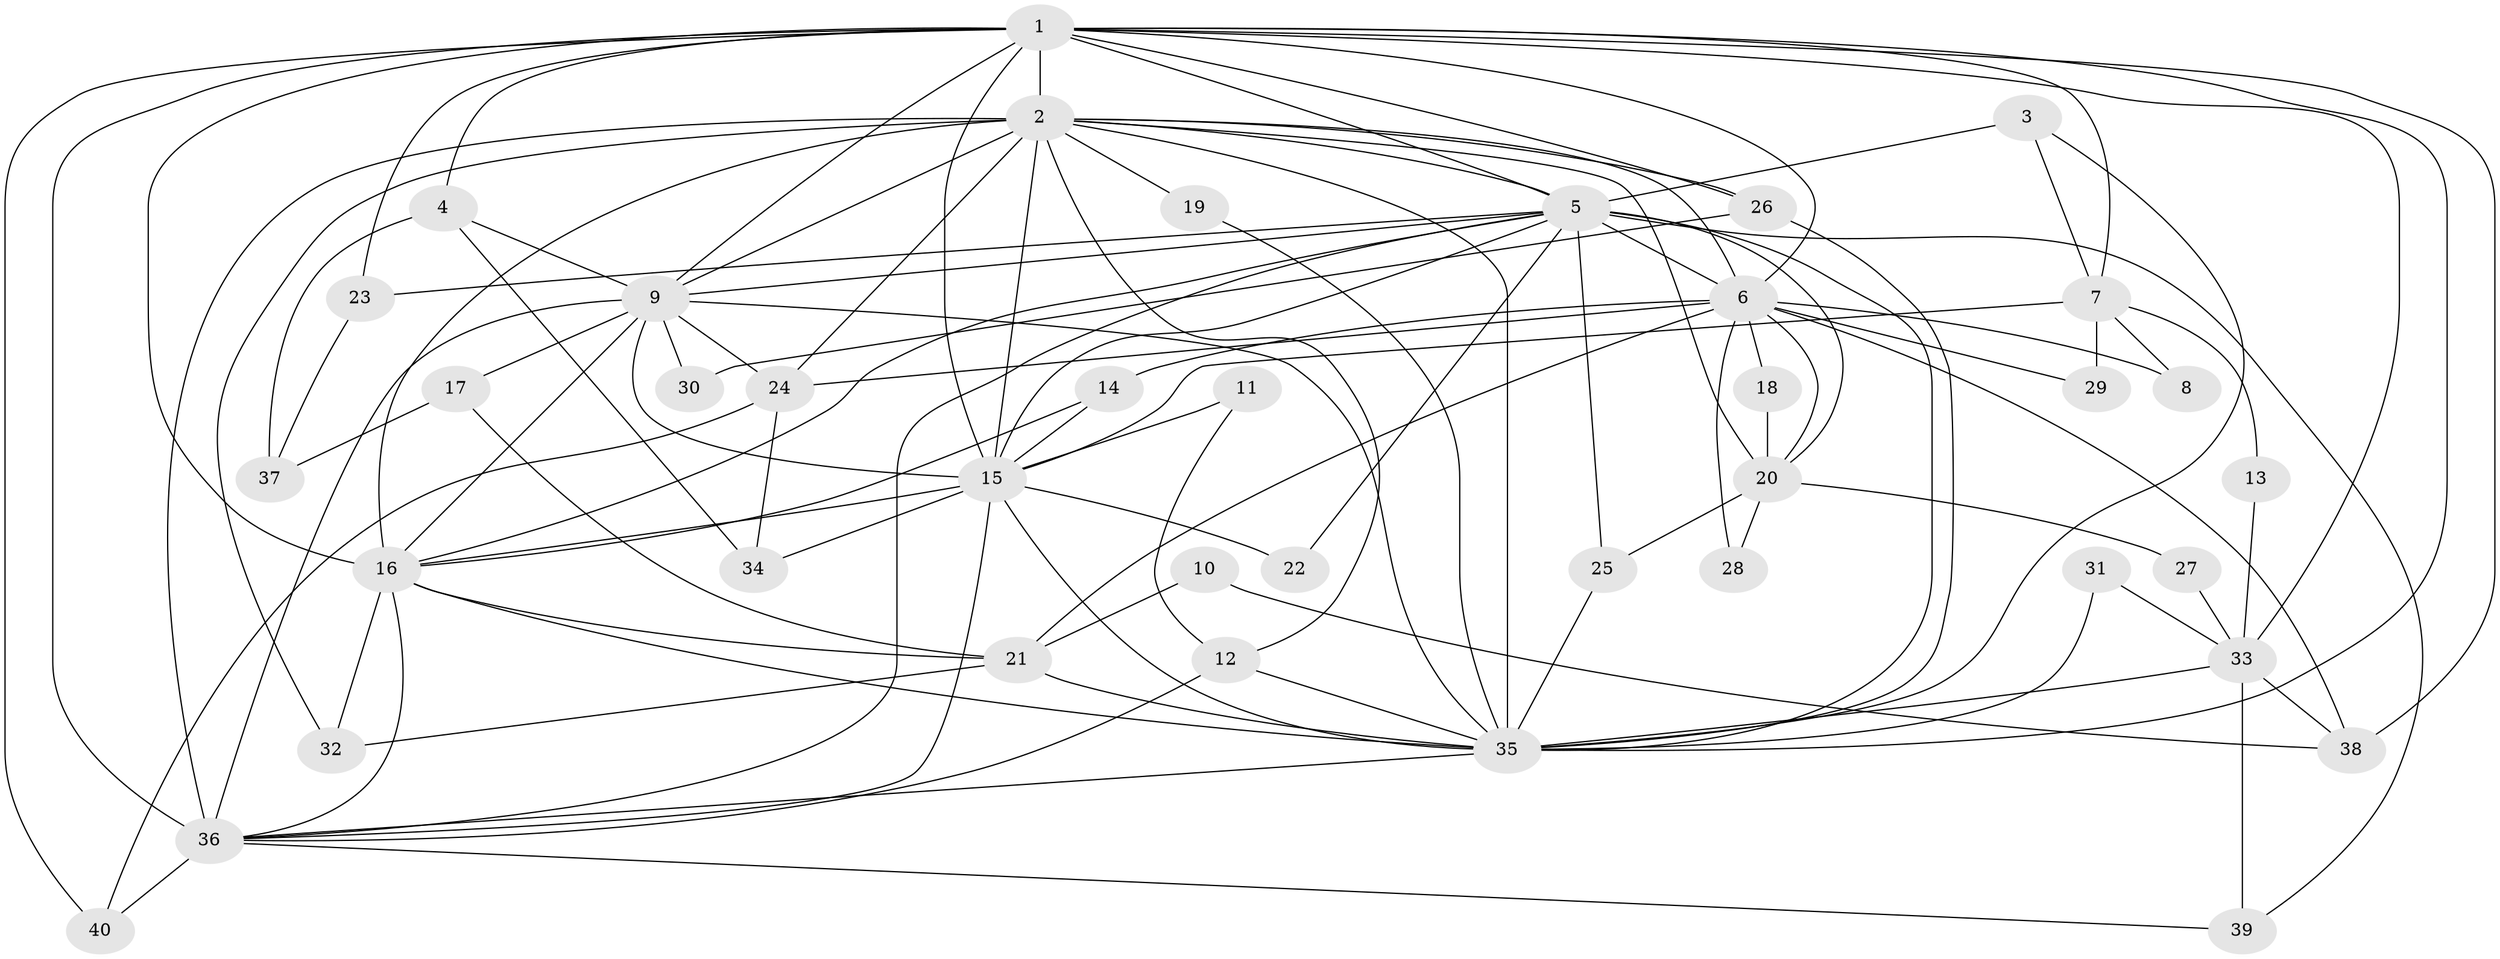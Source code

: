 // original degree distribution, {18: 0.015151515151515152, 13: 0.030303030303030304, 10: 0.030303030303030304, 19: 0.015151515151515152, 14: 0.015151515151515152, 15: 0.015151515151515152, 17: 0.015151515151515152, 11: 0.015151515151515152, 20: 0.015151515151515152, 3: 0.18181818181818182, 4: 0.09090909090909091, 2: 0.48484848484848486, 7: 0.030303030303030304, 6: 0.015151515151515152, 5: 0.030303030303030304}
// Generated by graph-tools (version 1.1) at 2025/36/03/04/25 23:36:22]
// undirected, 40 vertices, 107 edges
graph export_dot {
  node [color=gray90,style=filled];
  1;
  2;
  3;
  4;
  5;
  6;
  7;
  8;
  9;
  10;
  11;
  12;
  13;
  14;
  15;
  16;
  17;
  18;
  19;
  20;
  21;
  22;
  23;
  24;
  25;
  26;
  27;
  28;
  29;
  30;
  31;
  32;
  33;
  34;
  35;
  36;
  37;
  38;
  39;
  40;
  1 -- 2 [weight=4.0];
  1 -- 4 [weight=1.0];
  1 -- 5 [weight=2.0];
  1 -- 6 [weight=1.0];
  1 -- 7 [weight=1.0];
  1 -- 9 [weight=2.0];
  1 -- 15 [weight=3.0];
  1 -- 16 [weight=3.0];
  1 -- 23 [weight=1.0];
  1 -- 26 [weight=1.0];
  1 -- 33 [weight=1.0];
  1 -- 35 [weight=2.0];
  1 -- 36 [weight=2.0];
  1 -- 38 [weight=2.0];
  1 -- 40 [weight=1.0];
  2 -- 5 [weight=3.0];
  2 -- 6 [weight=1.0];
  2 -- 9 [weight=3.0];
  2 -- 12 [weight=1.0];
  2 -- 15 [weight=2.0];
  2 -- 16 [weight=2.0];
  2 -- 19 [weight=2.0];
  2 -- 20 [weight=1.0];
  2 -- 24 [weight=1.0];
  2 -- 26 [weight=1.0];
  2 -- 32 [weight=1.0];
  2 -- 35 [weight=3.0];
  2 -- 36 [weight=3.0];
  3 -- 5 [weight=1.0];
  3 -- 7 [weight=1.0];
  3 -- 35 [weight=1.0];
  4 -- 9 [weight=1.0];
  4 -- 34 [weight=1.0];
  4 -- 37 [weight=1.0];
  5 -- 6 [weight=1.0];
  5 -- 9 [weight=1.0];
  5 -- 15 [weight=1.0];
  5 -- 16 [weight=1.0];
  5 -- 20 [weight=1.0];
  5 -- 22 [weight=1.0];
  5 -- 23 [weight=1.0];
  5 -- 25 [weight=1.0];
  5 -- 35 [weight=1.0];
  5 -- 36 [weight=1.0];
  5 -- 39 [weight=1.0];
  6 -- 8 [weight=1.0];
  6 -- 14 [weight=1.0];
  6 -- 18 [weight=1.0];
  6 -- 20 [weight=1.0];
  6 -- 21 [weight=1.0];
  6 -- 24 [weight=1.0];
  6 -- 28 [weight=1.0];
  6 -- 29 [weight=1.0];
  6 -- 38 [weight=1.0];
  7 -- 8 [weight=1.0];
  7 -- 13 [weight=1.0];
  7 -- 15 [weight=1.0];
  7 -- 29 [weight=1.0];
  9 -- 15 [weight=1.0];
  9 -- 16 [weight=1.0];
  9 -- 17 [weight=1.0];
  9 -- 24 [weight=1.0];
  9 -- 30 [weight=1.0];
  9 -- 35 [weight=1.0];
  9 -- 36 [weight=1.0];
  10 -- 21 [weight=1.0];
  10 -- 38 [weight=1.0];
  11 -- 12 [weight=1.0];
  11 -- 15 [weight=1.0];
  12 -- 35 [weight=1.0];
  12 -- 36 [weight=1.0];
  13 -- 33 [weight=1.0];
  14 -- 15 [weight=1.0];
  14 -- 16 [weight=1.0];
  15 -- 16 [weight=1.0];
  15 -- 22 [weight=1.0];
  15 -- 34 [weight=1.0];
  15 -- 35 [weight=1.0];
  15 -- 36 [weight=1.0];
  16 -- 21 [weight=1.0];
  16 -- 32 [weight=1.0];
  16 -- 35 [weight=1.0];
  16 -- 36 [weight=1.0];
  17 -- 21 [weight=1.0];
  17 -- 37 [weight=1.0];
  18 -- 20 [weight=1.0];
  19 -- 35 [weight=1.0];
  20 -- 25 [weight=1.0];
  20 -- 27 [weight=1.0];
  20 -- 28 [weight=1.0];
  21 -- 32 [weight=1.0];
  21 -- 35 [weight=1.0];
  23 -- 37 [weight=1.0];
  24 -- 34 [weight=1.0];
  24 -- 40 [weight=1.0];
  25 -- 35 [weight=1.0];
  26 -- 30 [weight=1.0];
  26 -- 35 [weight=1.0];
  27 -- 33 [weight=1.0];
  31 -- 33 [weight=1.0];
  31 -- 35 [weight=1.0];
  33 -- 35 [weight=1.0];
  33 -- 38 [weight=1.0];
  33 -- 39 [weight=1.0];
  35 -- 36 [weight=1.0];
  36 -- 39 [weight=1.0];
  36 -- 40 [weight=1.0];
}
